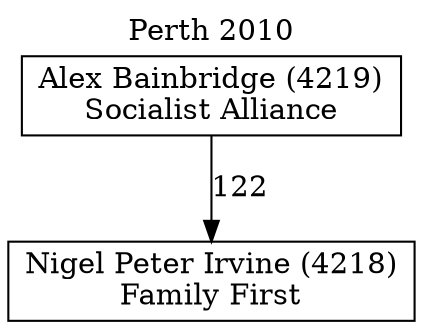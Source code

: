 // House preference flow
digraph "Nigel Peter Irvine (4218)_Perth_2010" {
	graph [label="Perth 2010" labelloc=t mclimit=10]
	node [shape=box]
	"Nigel Peter Irvine (4218)" [label="Nigel Peter Irvine (4218)
Family First"]
	"Alex Bainbridge (4219)" [label="Alex Bainbridge (4219)
Socialist Alliance"]
	"Alex Bainbridge (4219)" -> "Nigel Peter Irvine (4218)" [label=122]
}
